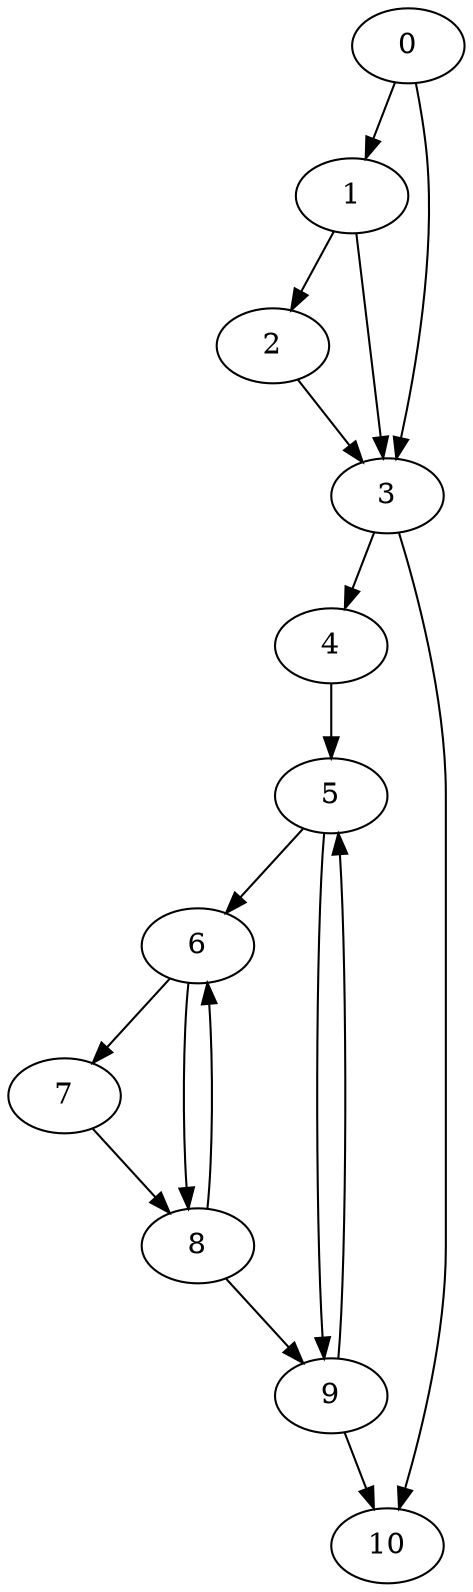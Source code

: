 digraph {
	0
	1
	2
	3
	4
	5
	6
	7
	8
	9
	10
	5 -> 6
	8 -> 6
	6 -> 7
	3 -> 4
	4 -> 5
	9 -> 5
	6 -> 8
	7 -> 8
	5 -> 9
	8 -> 9
	3 -> 10
	9 -> 10
	0 -> 1
	1 -> 2
	0 -> 3
	1 -> 3
	2 -> 3
}
